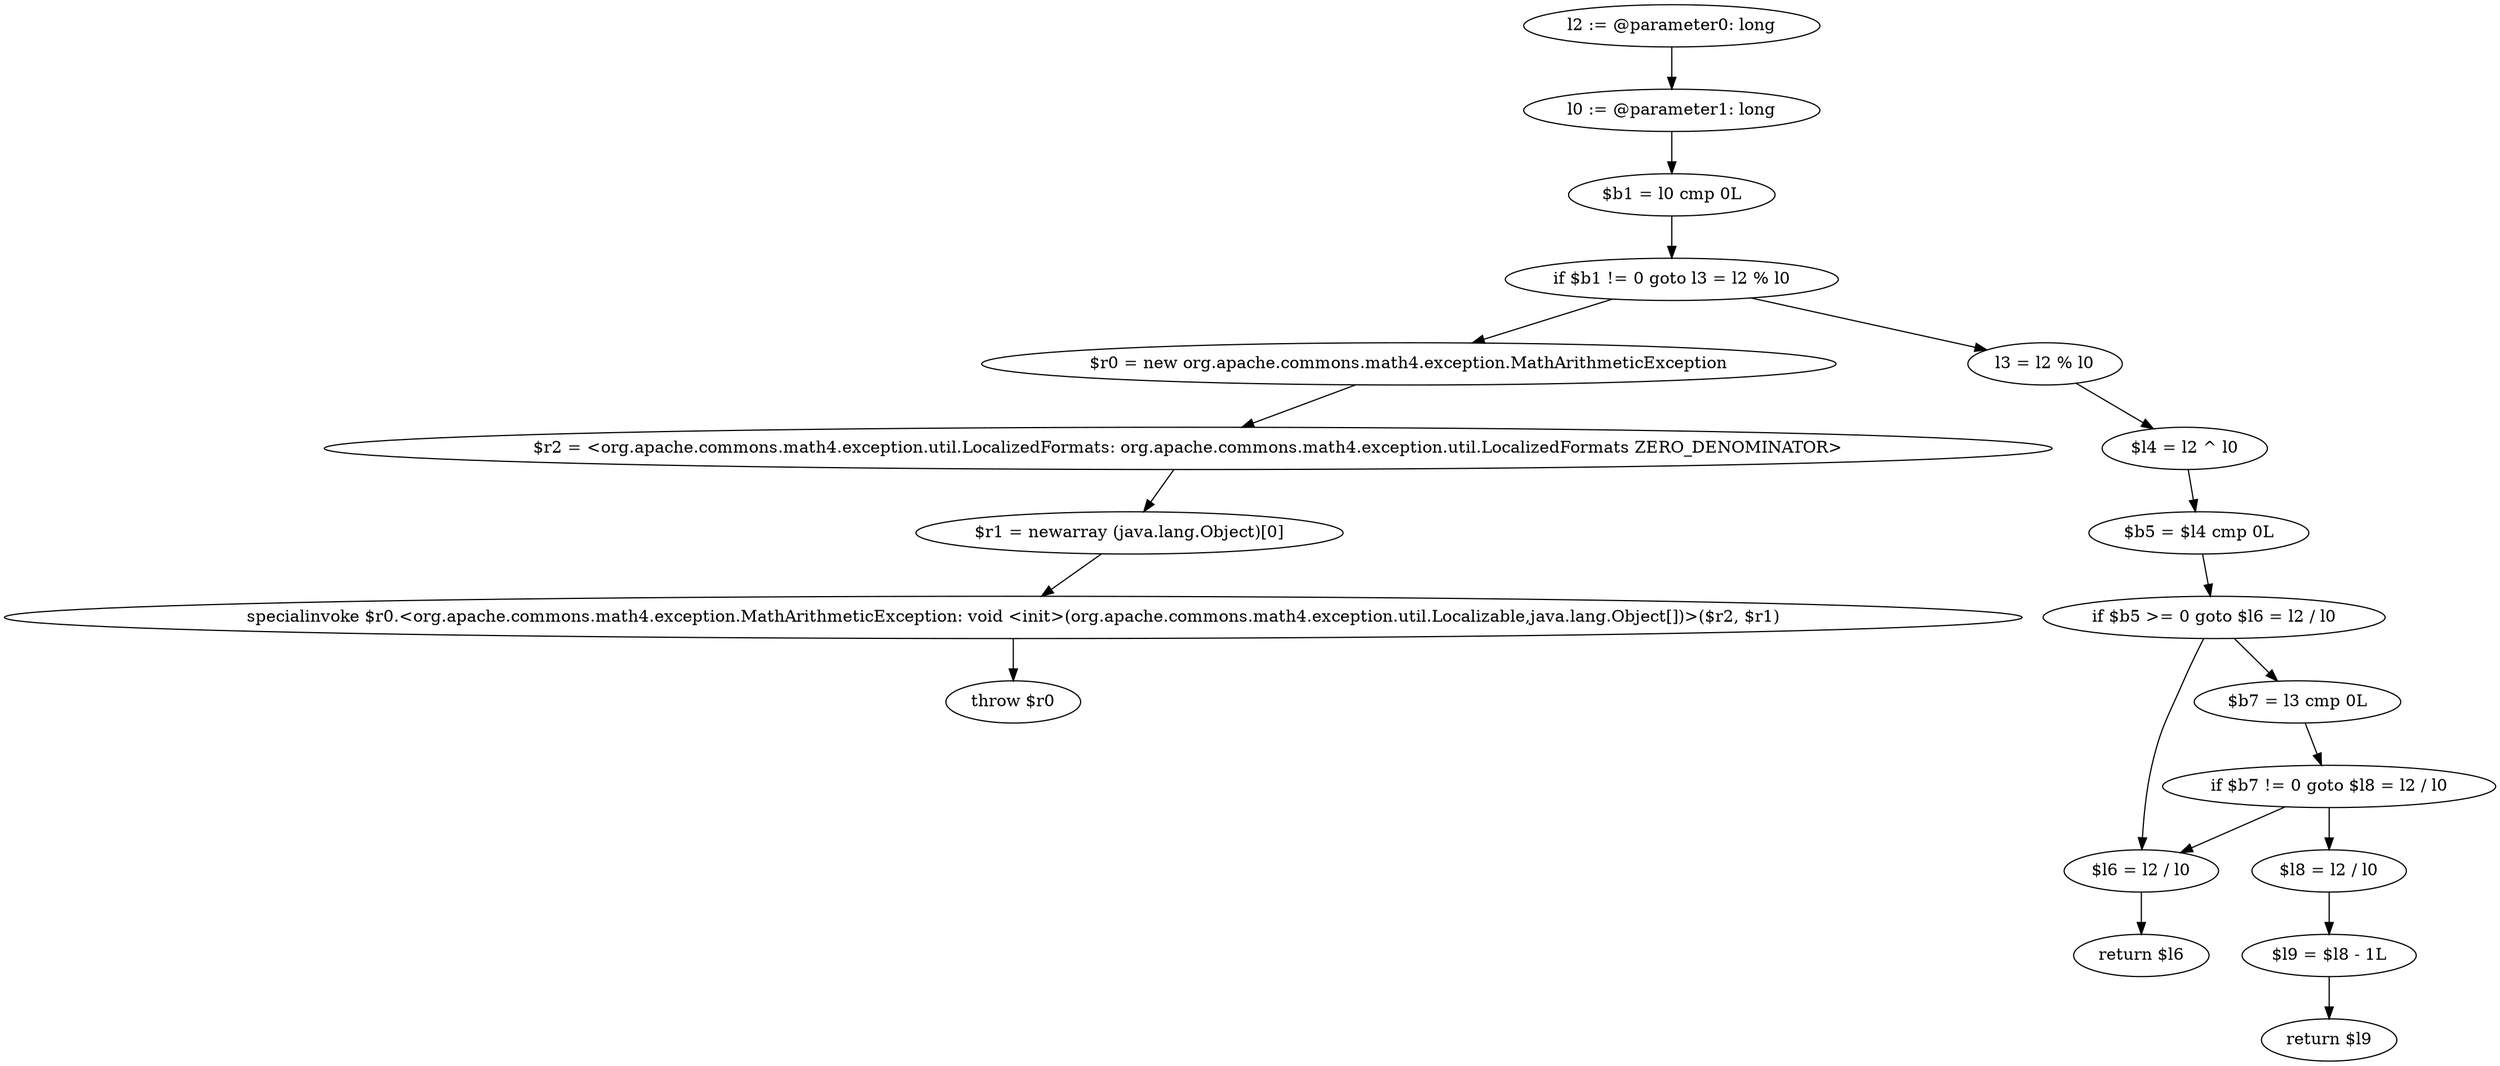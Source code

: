 digraph "unitGraph" {
    "l2 := @parameter0: long"
    "l0 := @parameter1: long"
    "$b1 = l0 cmp 0L"
    "if $b1 != 0 goto l3 = l2 % l0"
    "$r0 = new org.apache.commons.math4.exception.MathArithmeticException"
    "$r2 = <org.apache.commons.math4.exception.util.LocalizedFormats: org.apache.commons.math4.exception.util.LocalizedFormats ZERO_DENOMINATOR>"
    "$r1 = newarray (java.lang.Object)[0]"
    "specialinvoke $r0.<org.apache.commons.math4.exception.MathArithmeticException: void <init>(org.apache.commons.math4.exception.util.Localizable,java.lang.Object[])>($r2, $r1)"
    "throw $r0"
    "l3 = l2 % l0"
    "$l4 = l2 ^ l0"
    "$b5 = $l4 cmp 0L"
    "if $b5 >= 0 goto $l6 = l2 / l0"
    "$b7 = l3 cmp 0L"
    "if $b7 != 0 goto $l8 = l2 / l0"
    "$l6 = l2 / l0"
    "return $l6"
    "$l8 = l2 / l0"
    "$l9 = $l8 - 1L"
    "return $l9"
    "l2 := @parameter0: long"->"l0 := @parameter1: long";
    "l0 := @parameter1: long"->"$b1 = l0 cmp 0L";
    "$b1 = l0 cmp 0L"->"if $b1 != 0 goto l3 = l2 % l0";
    "if $b1 != 0 goto l3 = l2 % l0"->"$r0 = new org.apache.commons.math4.exception.MathArithmeticException";
    "if $b1 != 0 goto l3 = l2 % l0"->"l3 = l2 % l0";
    "$r0 = new org.apache.commons.math4.exception.MathArithmeticException"->"$r2 = <org.apache.commons.math4.exception.util.LocalizedFormats: org.apache.commons.math4.exception.util.LocalizedFormats ZERO_DENOMINATOR>";
    "$r2 = <org.apache.commons.math4.exception.util.LocalizedFormats: org.apache.commons.math4.exception.util.LocalizedFormats ZERO_DENOMINATOR>"->"$r1 = newarray (java.lang.Object)[0]";
    "$r1 = newarray (java.lang.Object)[0]"->"specialinvoke $r0.<org.apache.commons.math4.exception.MathArithmeticException: void <init>(org.apache.commons.math4.exception.util.Localizable,java.lang.Object[])>($r2, $r1)";
    "specialinvoke $r0.<org.apache.commons.math4.exception.MathArithmeticException: void <init>(org.apache.commons.math4.exception.util.Localizable,java.lang.Object[])>($r2, $r1)"->"throw $r0";
    "l3 = l2 % l0"->"$l4 = l2 ^ l0";
    "$l4 = l2 ^ l0"->"$b5 = $l4 cmp 0L";
    "$b5 = $l4 cmp 0L"->"if $b5 >= 0 goto $l6 = l2 / l0";
    "if $b5 >= 0 goto $l6 = l2 / l0"->"$b7 = l3 cmp 0L";
    "if $b5 >= 0 goto $l6 = l2 / l0"->"$l6 = l2 / l0";
    "$b7 = l3 cmp 0L"->"if $b7 != 0 goto $l8 = l2 / l0";
    "if $b7 != 0 goto $l8 = l2 / l0"->"$l6 = l2 / l0";
    "if $b7 != 0 goto $l8 = l2 / l0"->"$l8 = l2 / l0";
    "$l6 = l2 / l0"->"return $l6";
    "$l8 = l2 / l0"->"$l9 = $l8 - 1L";
    "$l9 = $l8 - 1L"->"return $l9";
}
